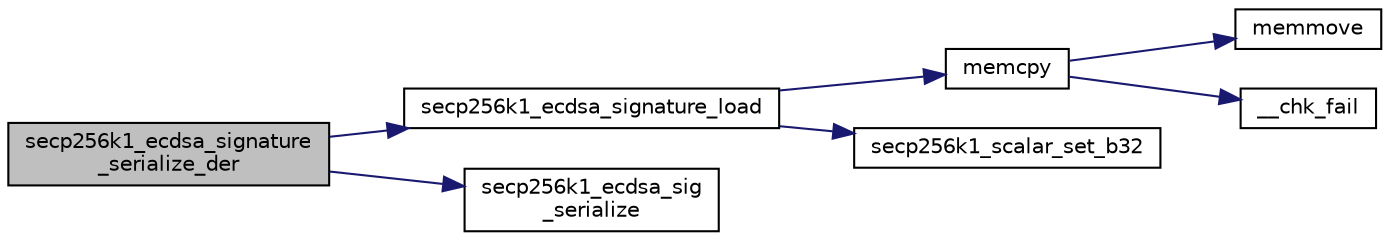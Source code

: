 digraph "secp256k1_ecdsa_signature_serialize_der"
{
  edge [fontname="Helvetica",fontsize="10",labelfontname="Helvetica",labelfontsize="10"];
  node [fontname="Helvetica",fontsize="10",shape=record];
  rankdir="LR";
  Node1776 [label="secp256k1_ecdsa_signature\l_serialize_der",height=0.2,width=0.4,color="black", fillcolor="grey75", style="filled", fontcolor="black"];
  Node1776 -> Node1777 [color="midnightblue",fontsize="10",style="solid",fontname="Helvetica"];
  Node1777 [label="secp256k1_ecdsa_signature_load",height=0.2,width=0.4,color="black", fillcolor="white", style="filled",URL="$d1/d8c/secp256k1_8c.html#af2027241c9dfc85fa5b6a3bb5fe41d18"];
  Node1777 -> Node1778 [color="midnightblue",fontsize="10",style="solid",fontname="Helvetica"];
  Node1778 [label="memcpy",height=0.2,width=0.4,color="black", fillcolor="white", style="filled",URL="$d5/d9f/glibc__compat_8cpp.html#a0f46826ab0466591e136db24394923cf"];
  Node1778 -> Node1779 [color="midnightblue",fontsize="10",style="solid",fontname="Helvetica"];
  Node1779 [label="memmove",height=0.2,width=0.4,color="black", fillcolor="white", style="filled",URL="$d5/d9f/glibc__compat_8cpp.html#a9778d49e9029dd75bc53ecbbf9f5e9a1"];
  Node1778 -> Node1780 [color="midnightblue",fontsize="10",style="solid",fontname="Helvetica"];
  Node1780 [label="__chk_fail",height=0.2,width=0.4,color="black", fillcolor="white", style="filled",URL="$d5/d9f/glibc__compat_8cpp.html#a424ac71631da5ada2976630ff67051d1"];
  Node1777 -> Node1781 [color="midnightblue",fontsize="10",style="solid",fontname="Helvetica"];
  Node1781 [label="secp256k1_scalar_set_b32",height=0.2,width=0.4,color="black", fillcolor="white", style="filled",URL="$db/d94/scalar_8h.html#a25cc2d45ae1d1765d07c3313cdf46fa0",tooltip="Set a scalar from a big endian byte array. "];
  Node1776 -> Node1782 [color="midnightblue",fontsize="10",style="solid",fontname="Helvetica"];
  Node1782 [label="secp256k1_ecdsa_sig\l_serialize",height=0.2,width=0.4,color="black", fillcolor="white", style="filled",URL="$d5/d5d/ecdsa_8h.html#a313b6733f5b079162fa15332d4b2ef36"];
}
